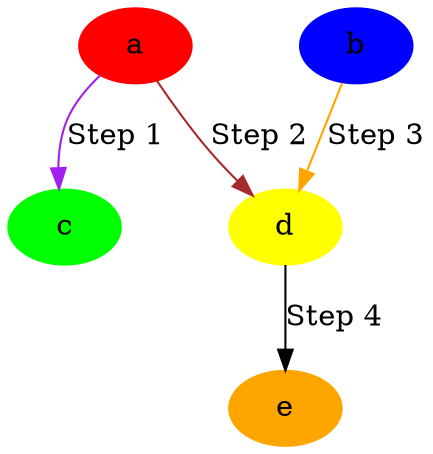 digraph G {
  // Node attributes
  a [label="a", color=red, style=filled];
  b [label="b", color=blue, style=filled];
  c [label="c", color=green, style=filled];
  d [label="d", color=yellow, style=filled];
  e [label="e", color=orange, style=filled];

  // Edge attributes
  a -> c [label="Step 1", color=purple];
  a -> d [label="Step 2", color=brown];
  b -> d [label="Step 3", color=orange];
  d -> e [label="Step 4", color=black];
}

